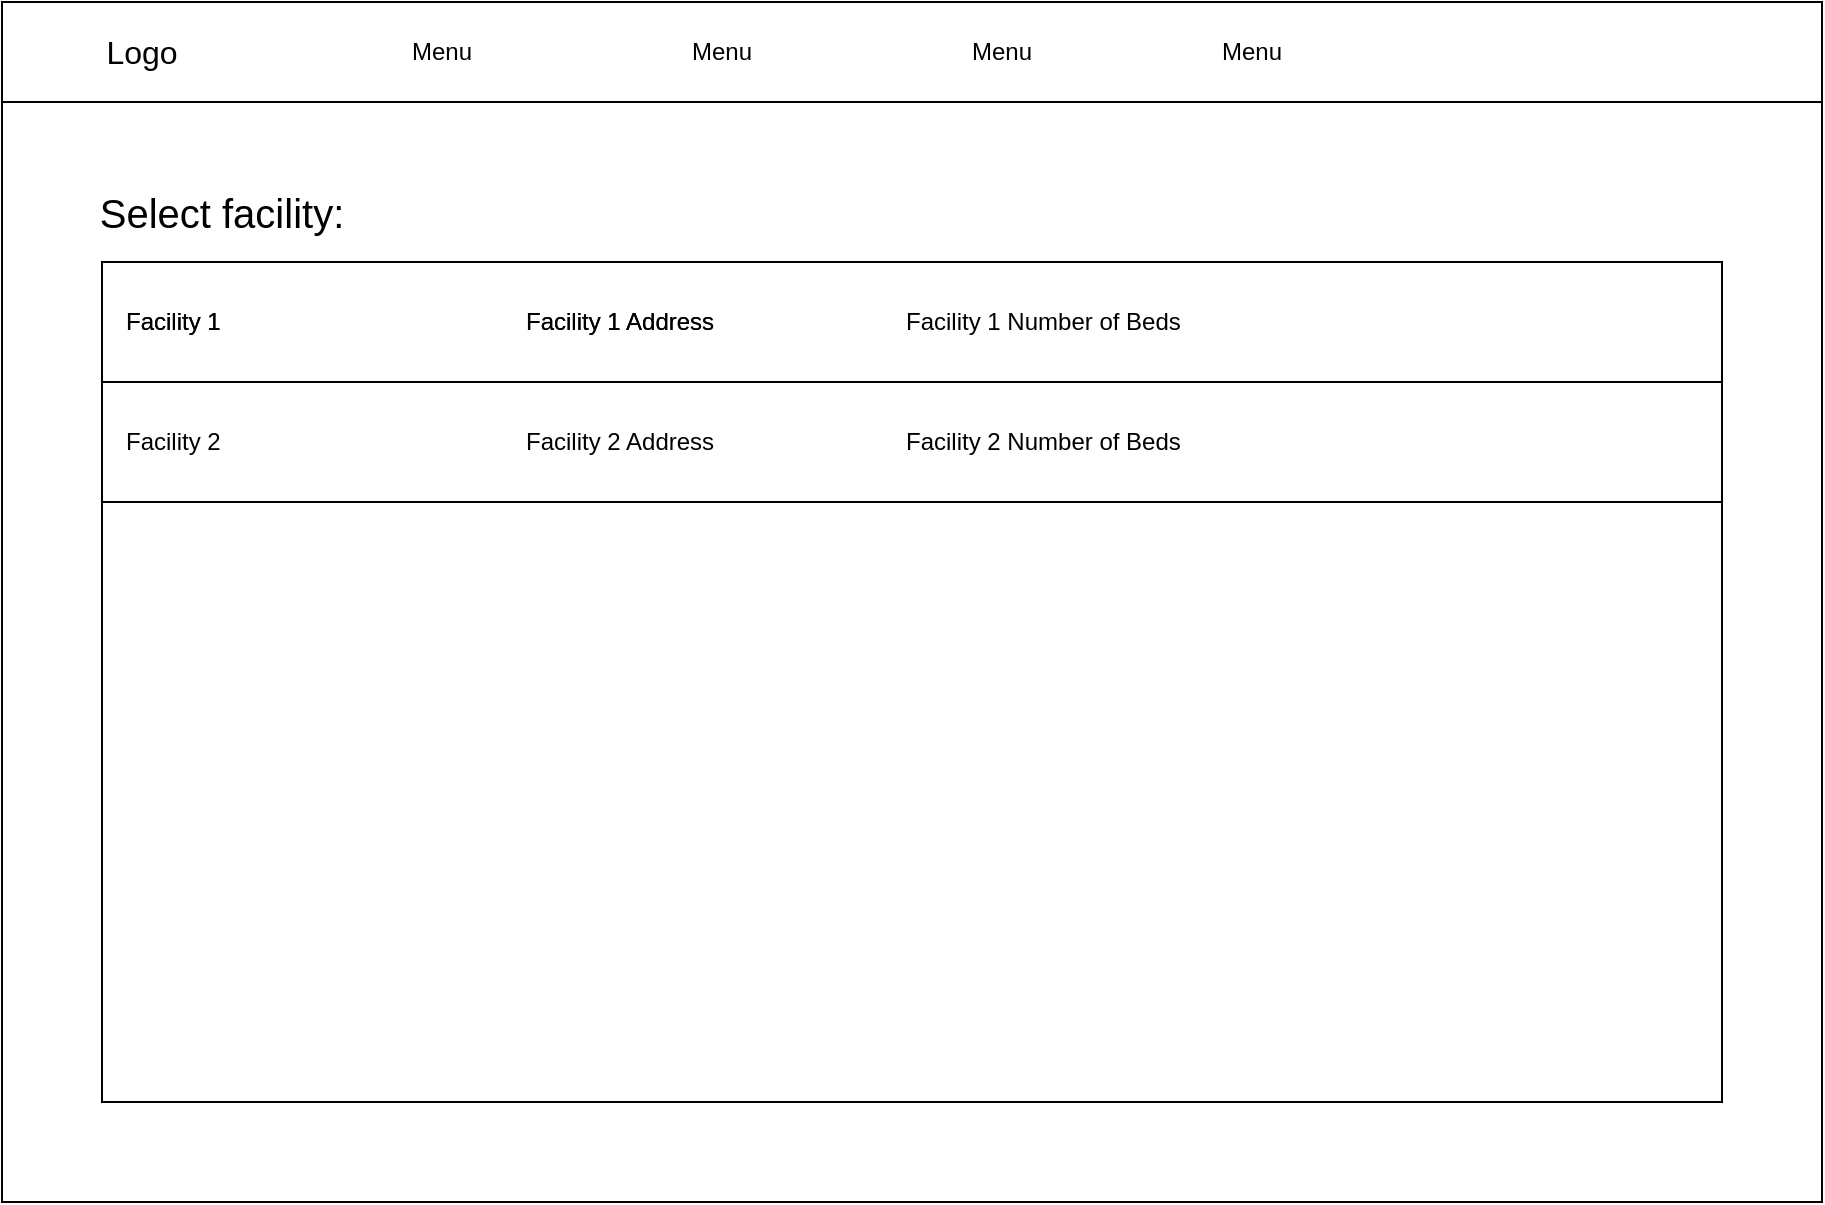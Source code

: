 <mxfile version="17.4.6" type="github">
  <diagram id="5DsiohScT-RiMn0nVwY6" name="Page-1">
    <mxGraphModel dx="974" dy="540" grid="1" gridSize="10" guides="1" tooltips="1" connect="1" arrows="1" fold="1" page="1" pageScale="1" pageWidth="850" pageHeight="1100" math="0" shadow="0">
      <root>
        <mxCell id="0" />
        <mxCell id="1" parent="0" />
        <mxCell id="R0YW5REdjmm-xU5laIyo-1" value="" style="rounded=0;whiteSpace=wrap;html=1;" vertex="1" parent="1">
          <mxGeometry x="10" y="40" width="910" height="50" as="geometry" />
        </mxCell>
        <mxCell id="R0YW5REdjmm-xU5laIyo-2" value="Logo" style="text;html=1;strokeColor=none;fillColor=none;align=center;verticalAlign=middle;whiteSpace=wrap;rounded=0;fontSize=16;" vertex="1" parent="1">
          <mxGeometry x="10" y="40" width="140" height="50" as="geometry" />
        </mxCell>
        <mxCell id="R0YW5REdjmm-xU5laIyo-3" value="Menu" style="text;html=1;strokeColor=none;fillColor=none;align=center;verticalAlign=middle;whiteSpace=wrap;rounded=0;fontSize=12;" vertex="1" parent="1">
          <mxGeometry x="160" y="40" width="140" height="50" as="geometry" />
        </mxCell>
        <mxCell id="R0YW5REdjmm-xU5laIyo-4" value="Menu" style="text;html=1;strokeColor=none;fillColor=none;align=center;verticalAlign=middle;whiteSpace=wrap;rounded=0;fontSize=12;" vertex="1" parent="1">
          <mxGeometry x="300" y="40" width="140" height="50" as="geometry" />
        </mxCell>
        <mxCell id="R0YW5REdjmm-xU5laIyo-5" value="Menu" style="text;html=1;strokeColor=none;fillColor=none;align=center;verticalAlign=middle;whiteSpace=wrap;rounded=0;fontSize=12;" vertex="1" parent="1">
          <mxGeometry x="440" y="40" width="140" height="50" as="geometry" />
        </mxCell>
        <mxCell id="R0YW5REdjmm-xU5laIyo-6" value="Menu" style="text;html=1;strokeColor=none;fillColor=none;align=center;verticalAlign=middle;whiteSpace=wrap;rounded=0;fontSize=12;" vertex="1" parent="1">
          <mxGeometry x="565" y="40" width="140" height="50" as="geometry" />
        </mxCell>
        <mxCell id="R0YW5REdjmm-xU5laIyo-7" value="" style="rounded=0;whiteSpace=wrap;html=1;fontSize=12;" vertex="1" parent="1">
          <mxGeometry x="10" y="90" width="910" height="550" as="geometry" />
        </mxCell>
        <mxCell id="R0YW5REdjmm-xU5laIyo-8" value="&lt;font style=&quot;font-size: 20px&quot;&gt;Select facility:&lt;/font&gt; " style="text;html=1;strokeColor=none;fillColor=none;align=center;verticalAlign=middle;whiteSpace=wrap;rounded=0;fontSize=12;" vertex="1" parent="1">
          <mxGeometry x="50" y="120" width="140" height="50" as="geometry" />
        </mxCell>
        <mxCell id="R0YW5REdjmm-xU5laIyo-9" value="" style="rounded=0;whiteSpace=wrap;html=1;fontSize=20;" vertex="1" parent="1">
          <mxGeometry x="60" y="170" width="810" height="420" as="geometry" />
        </mxCell>
        <mxCell id="R0YW5REdjmm-xU5laIyo-10" value="" style="rounded=0;whiteSpace=wrap;html=1;fontSize=20;" vertex="1" parent="1">
          <mxGeometry x="60" y="170" width="810" height="60" as="geometry" />
        </mxCell>
        <mxCell id="R0YW5REdjmm-xU5laIyo-11" value="" style="rounded=0;whiteSpace=wrap;html=1;fontSize=20;" vertex="1" parent="1">
          <mxGeometry x="60" y="230" width="810" height="60" as="geometry" />
        </mxCell>
        <mxCell id="R0YW5REdjmm-xU5laIyo-12" value="Facility 1" style="text;html=1;strokeColor=none;fillColor=none;align=left;verticalAlign=middle;whiteSpace=wrap;rounded=0;fontSize=12;" vertex="1" parent="1">
          <mxGeometry x="70" y="185" width="190" height="30" as="geometry" />
        </mxCell>
        <mxCell id="R0YW5REdjmm-xU5laIyo-13" value="Facility 1 Number of Beds" style="text;html=1;strokeColor=none;fillColor=none;align=left;verticalAlign=middle;whiteSpace=wrap;rounded=0;fontSize=12;" vertex="1" parent="1">
          <mxGeometry x="460" y="185" width="190" height="30" as="geometry" />
        </mxCell>
        <mxCell id="R0YW5REdjmm-xU5laIyo-14" value="Facility 1 Address" style="text;html=1;strokeColor=none;fillColor=none;align=left;verticalAlign=middle;whiteSpace=wrap;rounded=0;fontSize=12;" vertex="1" parent="1">
          <mxGeometry x="270" y="185" width="190" height="30" as="geometry" />
        </mxCell>
        <mxCell id="R0YW5REdjmm-xU5laIyo-15" value="Facility 1" style="text;html=1;strokeColor=none;fillColor=none;align=left;verticalAlign=middle;whiteSpace=wrap;rounded=0;fontSize=12;" vertex="1" parent="1">
          <mxGeometry x="70" y="185" width="190" height="30" as="geometry" />
        </mxCell>
        <mxCell id="R0YW5REdjmm-xU5laIyo-16" value="Facility 1 Address" style="text;html=1;strokeColor=none;fillColor=none;align=left;verticalAlign=middle;whiteSpace=wrap;rounded=0;fontSize=12;" vertex="1" parent="1">
          <mxGeometry x="270" y="185" width="190" height="30" as="geometry" />
        </mxCell>
        <mxCell id="R0YW5REdjmm-xU5laIyo-17" value="Facility 2" style="text;html=1;strokeColor=none;fillColor=none;align=left;verticalAlign=middle;whiteSpace=wrap;rounded=0;fontSize=12;" vertex="1" parent="1">
          <mxGeometry x="70" y="245" width="190" height="30" as="geometry" />
        </mxCell>
        <mxCell id="R0YW5REdjmm-xU5laIyo-18" value="Facility 2 Address" style="text;html=1;strokeColor=none;fillColor=none;align=left;verticalAlign=middle;whiteSpace=wrap;rounded=0;fontSize=12;" vertex="1" parent="1">
          <mxGeometry x="270" y="245" width="190" height="30" as="geometry" />
        </mxCell>
        <mxCell id="R0YW5REdjmm-xU5laIyo-19" value="Facility 2 Number of Beds" style="text;html=1;strokeColor=none;fillColor=none;align=left;verticalAlign=middle;whiteSpace=wrap;rounded=0;fontSize=12;" vertex="1" parent="1">
          <mxGeometry x="460" y="245" width="190" height="30" as="geometry" />
        </mxCell>
      </root>
    </mxGraphModel>
  </diagram>
</mxfile>
